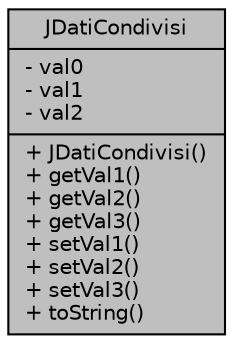 digraph "JDatiCondivisi"
{
 // INTERACTIVE_SVG=YES
  edge [fontname="Helvetica",fontsize="10",labelfontname="Helvetica",labelfontsize="10"];
  node [fontname="Helvetica",fontsize="10",shape=record];
  Node1 [label="{JDatiCondivisi\n|- val0\l- val1\l- val2\l|+ JDatiCondivisi()\l+ getVal1()\l+ getVal2()\l+ getVal3()\l+ setVal1()\l+ setVal2()\l+ setVal3()\l+ toString()\l}",height=0.2,width=0.4,color="black", fillcolor="grey75", style="filled", fontcolor="black"];
}
